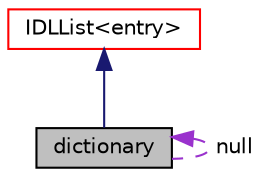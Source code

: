 digraph "dictionary"
{
  bgcolor="transparent";
  edge [fontname="Helvetica",fontsize="10",labelfontname="Helvetica",labelfontsize="10"];
  node [fontname="Helvetica",fontsize="10",shape=record];
  Node1 [label="dictionary",height=0.2,width=0.4,color="black", fillcolor="grey75", style="filled" fontcolor="black"];
  Node2 -> Node1 [dir="back",color="midnightblue",fontsize="10",style="solid",fontname="Helvetica"];
  Node2 [label="IDLList\<entry\>",height=0.2,width=0.4,color="red",URL="$classFoam_1_1ILList.html",tooltip="Template class for intrusive linked lists. "];
  Node1 -> Node1 [dir="back",color="darkorchid3",fontsize="10",style="dashed",label=" null" ,fontname="Helvetica"];
}
